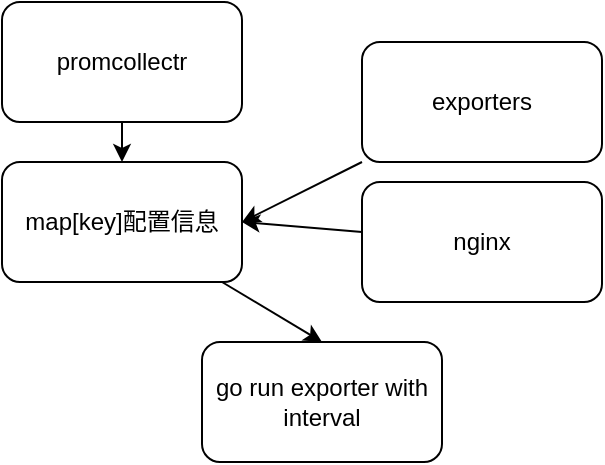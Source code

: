 <mxfile>
    <diagram id="SWNGGHFCG5Z7rHwrDh-6" name="第 1 页">
        <mxGraphModel dx="898" dy="664" grid="1" gridSize="10" guides="1" tooltips="1" connect="1" arrows="1" fold="1" page="1" pageScale="1" pageWidth="827" pageHeight="1169" math="0" shadow="0">
            <root>
                <mxCell id="0"/>
                <mxCell id="1" parent="0"/>
                <mxCell id="5" value="" style="edgeStyle=none;html=1;" edge="1" parent="1" source="2" target="4">
                    <mxGeometry relative="1" as="geometry"/>
                </mxCell>
                <mxCell id="2" value="promcollectr" style="rounded=1;whiteSpace=wrap;html=1;" vertex="1" parent="1">
                    <mxGeometry x="210" y="230" width="120" height="60" as="geometry"/>
                </mxCell>
                <mxCell id="10" style="edgeStyle=none;html=1;entryX=0.5;entryY=0;entryDx=0;entryDy=0;" edge="1" parent="1" source="4" target="11">
                    <mxGeometry relative="1" as="geometry">
                        <mxPoint x="340" y="430" as="targetPoint"/>
                    </mxGeometry>
                </mxCell>
                <mxCell id="4" value="map[key]配置信息" style="whiteSpace=wrap;html=1;rounded=1;" vertex="1" parent="1">
                    <mxGeometry x="210" y="310" width="120" height="60" as="geometry"/>
                </mxCell>
                <mxCell id="7" style="edgeStyle=none;html=1;entryX=1;entryY=0.5;entryDx=0;entryDy=0;" edge="1" parent="1" source="6" target="4">
                    <mxGeometry relative="1" as="geometry"/>
                </mxCell>
                <mxCell id="6" value="nginx" style="rounded=1;whiteSpace=wrap;html=1;" vertex="1" parent="1">
                    <mxGeometry x="390" y="320" width="120" height="60" as="geometry"/>
                </mxCell>
                <mxCell id="9" style="edgeStyle=none;html=1;entryX=1;entryY=0.5;entryDx=0;entryDy=0;" edge="1" parent="1" source="8" target="4">
                    <mxGeometry relative="1" as="geometry"/>
                </mxCell>
                <mxCell id="8" value="exporters" style="rounded=1;whiteSpace=wrap;html=1;" vertex="1" parent="1">
                    <mxGeometry x="390" y="250" width="120" height="60" as="geometry"/>
                </mxCell>
                <mxCell id="11" value="go run exporter with interval" style="rounded=1;whiteSpace=wrap;html=1;" vertex="1" parent="1">
                    <mxGeometry x="310" y="400" width="120" height="60" as="geometry"/>
                </mxCell>
            </root>
        </mxGraphModel>
    </diagram>
</mxfile>